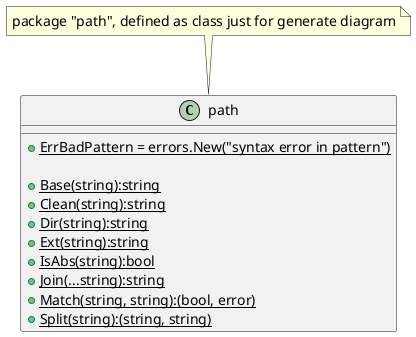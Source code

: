 @startuml
skinparam {
	defaultFontName Tohama
	defaultFontSize 14
}

class path {
	+{static} ErrBadPattern = errors.New("syntax error in pattern")

	+{static} Base(string):string
	+{static} Clean(string):string
	+{static} Dir(string):string
	+{static} Ext(string):string
	+{static} IsAbs(string):bool
	+{static} Join(...string):string
	+{static} Match(string, string):(bool, error)
	+{static} Split(string):(string, string)
}

note top of path: package "path", defined as class just for generate diagram

@enduml
